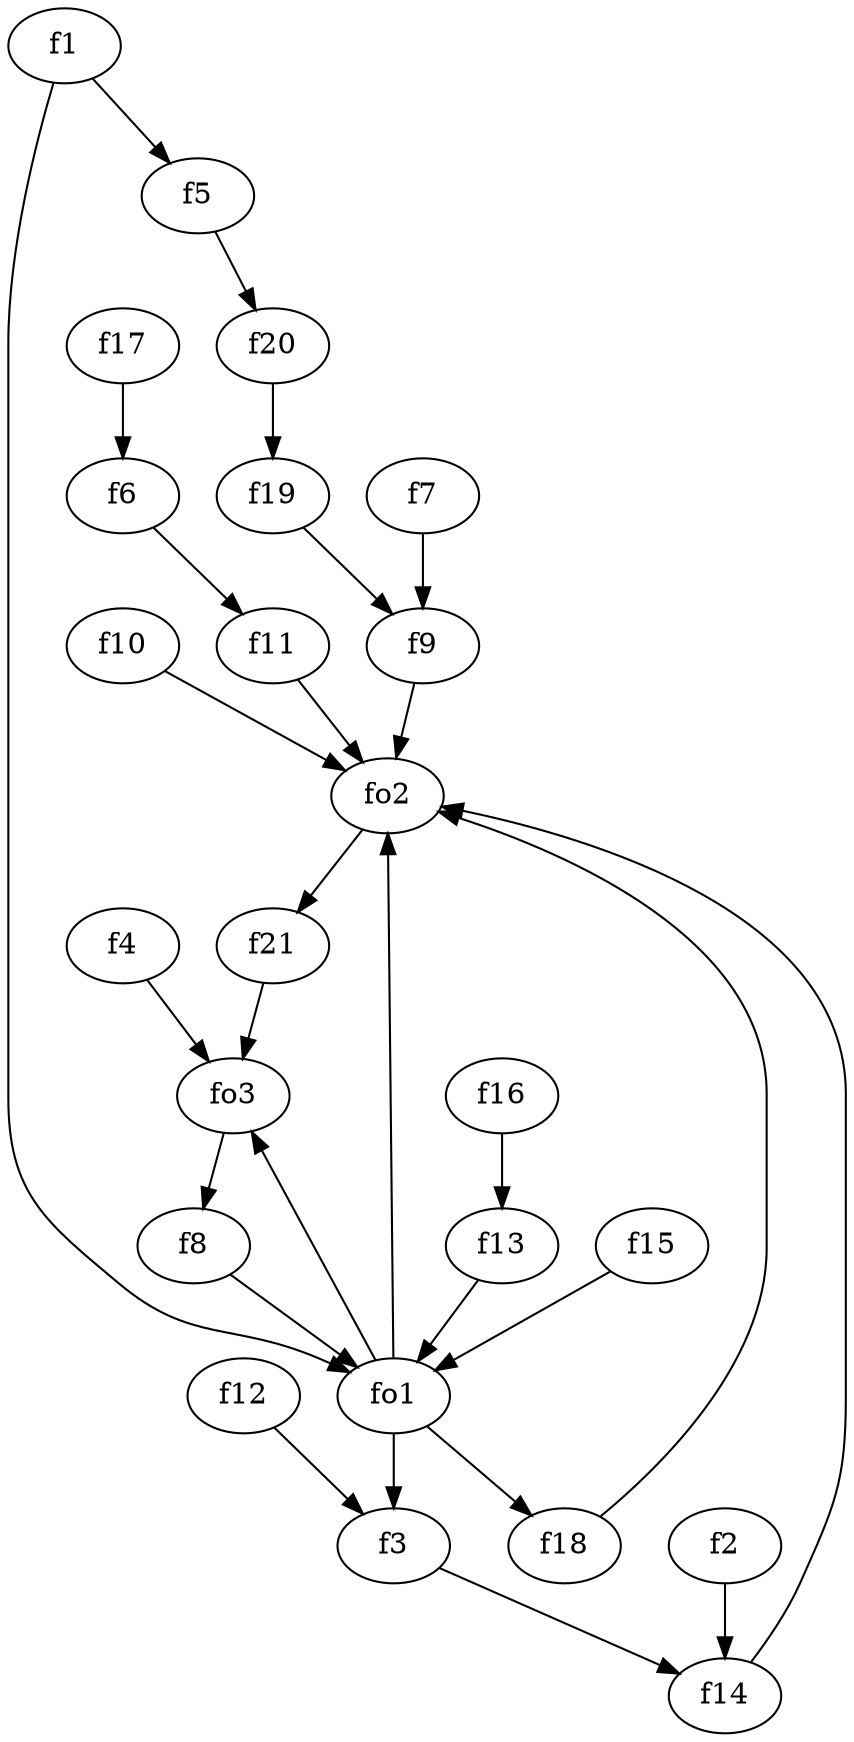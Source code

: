 strict digraph  {
f1;
f2;
f3;
f4;
f5;
f6;
f7;
f8;
f9;
f10;
f11;
f12;
f13;
f14;
f15;
f16;
f17;
f18;
f19;
f20;
f21;
fo1;
fo2;
fo3;
f1 -> fo1  [weight=2];
f1 -> f5  [weight=2];
f2 -> f14  [weight=2];
f3 -> f14  [weight=2];
f4 -> fo3  [weight=2];
f5 -> f20  [weight=2];
f6 -> f11  [weight=2];
f7 -> f9  [weight=2];
f8 -> fo1  [weight=2];
f9 -> fo2  [weight=2];
f10 -> fo2  [weight=2];
f11 -> fo2  [weight=2];
f12 -> f3  [weight=2];
f13 -> fo1  [weight=2];
f14 -> fo2  [weight=2];
f15 -> fo1  [weight=2];
f16 -> f13  [weight=2];
f17 -> f6  [weight=2];
f18 -> fo2  [weight=2];
f19 -> f9  [weight=2];
f20 -> f19  [weight=2];
f21 -> fo3  [weight=2];
fo1 -> f3  [weight=2];
fo1 -> fo2  [weight=2];
fo1 -> fo3  [weight=2];
fo1 -> f18  [weight=2];
fo2 -> f21  [weight=2];
fo3 -> f8  [weight=2];
}
